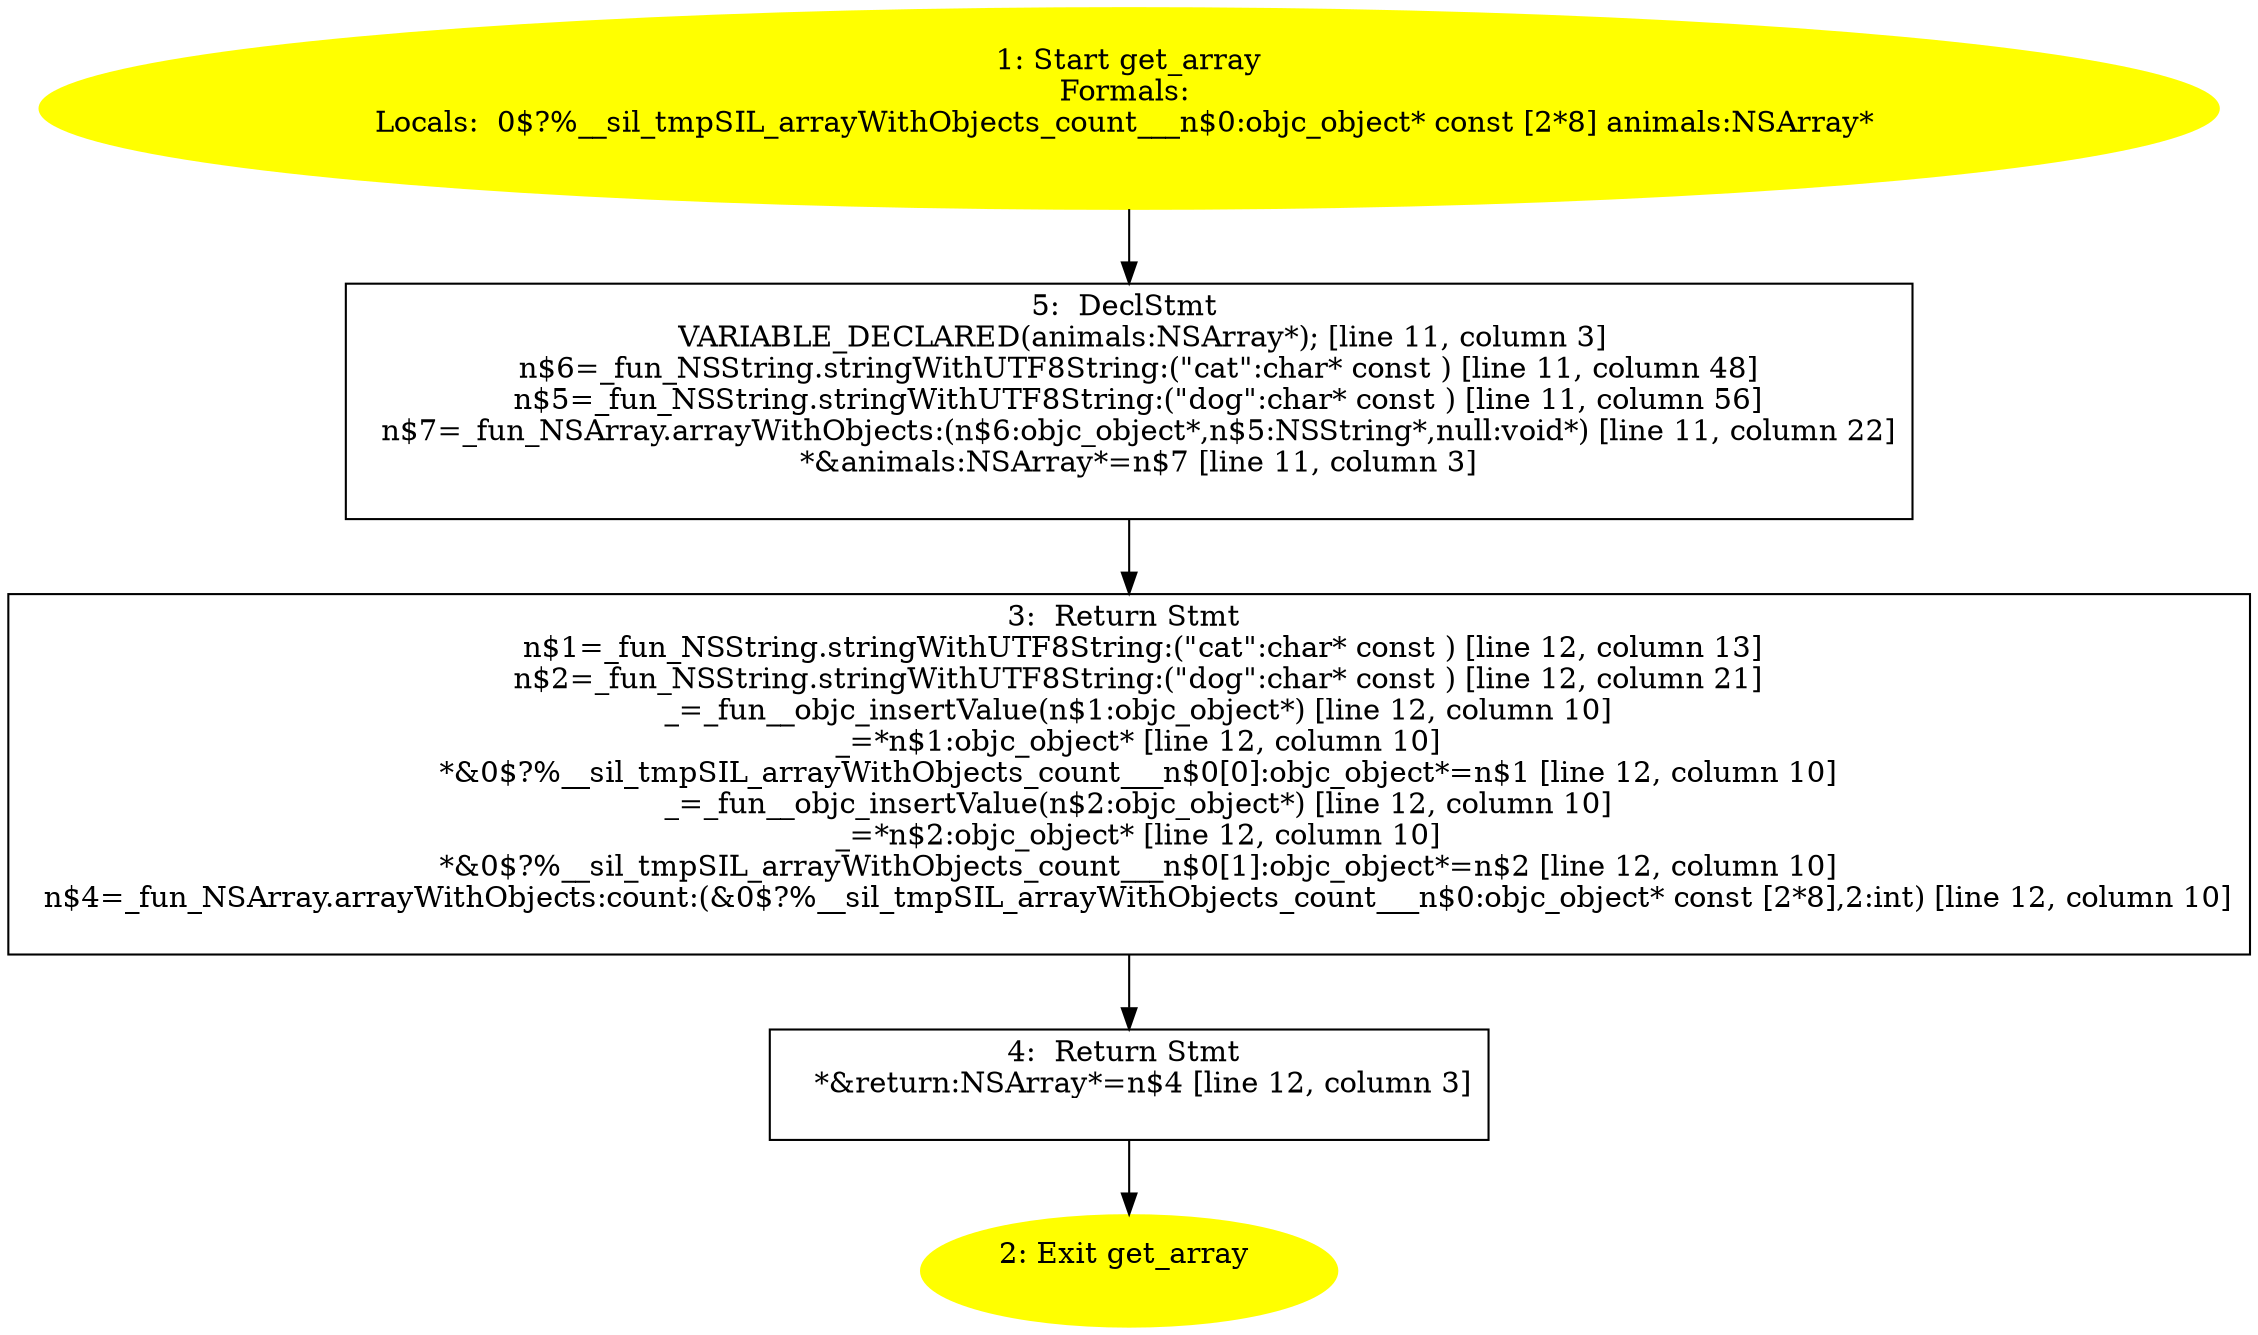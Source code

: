 /* @generated */
digraph cfg {
"get_array.bca6b16c85e5b8ba530f380271b2ec79_1" [label="1: Start get_array\nFormals: \nLocals:  0$?%__sil_tmpSIL_arrayWithObjects_count___n$0:objc_object* const [2*8] animals:NSArray* \n  " color=yellow style=filled]
	

	 "get_array.bca6b16c85e5b8ba530f380271b2ec79_1" -> "get_array.bca6b16c85e5b8ba530f380271b2ec79_5" ;
"get_array.bca6b16c85e5b8ba530f380271b2ec79_2" [label="2: Exit get_array \n  " color=yellow style=filled]
	

"get_array.bca6b16c85e5b8ba530f380271b2ec79_3" [label="3:  Return Stmt \n   n$1=_fun_NSString.stringWithUTF8String:(\"cat\":char* const ) [line 12, column 13]\n  n$2=_fun_NSString.stringWithUTF8String:(\"dog\":char* const ) [line 12, column 21]\n  _=_fun__objc_insertValue(n$1:objc_object*) [line 12, column 10]\n  _=*n$1:objc_object* [line 12, column 10]\n  *&0$?%__sil_tmpSIL_arrayWithObjects_count___n$0[0]:objc_object*=n$1 [line 12, column 10]\n  _=_fun__objc_insertValue(n$2:objc_object*) [line 12, column 10]\n  _=*n$2:objc_object* [line 12, column 10]\n  *&0$?%__sil_tmpSIL_arrayWithObjects_count___n$0[1]:objc_object*=n$2 [line 12, column 10]\n  n$4=_fun_NSArray.arrayWithObjects:count:(&0$?%__sil_tmpSIL_arrayWithObjects_count___n$0:objc_object* const [2*8],2:int) [line 12, column 10]\n " shape="box"]
	

	 "get_array.bca6b16c85e5b8ba530f380271b2ec79_3" -> "get_array.bca6b16c85e5b8ba530f380271b2ec79_4" ;
"get_array.bca6b16c85e5b8ba530f380271b2ec79_4" [label="4:  Return Stmt \n   *&return:NSArray*=n$4 [line 12, column 3]\n " shape="box"]
	

	 "get_array.bca6b16c85e5b8ba530f380271b2ec79_4" -> "get_array.bca6b16c85e5b8ba530f380271b2ec79_2" ;
"get_array.bca6b16c85e5b8ba530f380271b2ec79_5" [label="5:  DeclStmt \n   VARIABLE_DECLARED(animals:NSArray*); [line 11, column 3]\n  n$6=_fun_NSString.stringWithUTF8String:(\"cat\":char* const ) [line 11, column 48]\n  n$5=_fun_NSString.stringWithUTF8String:(\"dog\":char* const ) [line 11, column 56]\n  n$7=_fun_NSArray.arrayWithObjects:(n$6:objc_object*,n$5:NSString*,null:void*) [line 11, column 22]\n  *&animals:NSArray*=n$7 [line 11, column 3]\n " shape="box"]
	

	 "get_array.bca6b16c85e5b8ba530f380271b2ec79_5" -> "get_array.bca6b16c85e5b8ba530f380271b2ec79_3" ;
}
